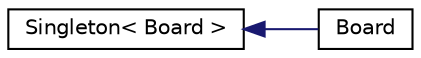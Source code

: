 digraph "Graphical Class Hierarchy"
{
  edge [fontname="Helvetica",fontsize="10",labelfontname="Helvetica",labelfontsize="10"];
  node [fontname="Helvetica",fontsize="10",shape=record];
  rankdir="LR";
  Node0 [label="Singleton\< Board \>",height=0.2,width=0.4,color="black", fillcolor="white", style="filled",URL="$d3/dbc/class_singleton.html"];
  Node0 -> Node1 [dir="back",color="midnightblue",fontsize="10",style="solid",fontname="Helvetica"];
  Node1 [label="Board",height=0.2,width=0.4,color="black", fillcolor="white", style="filled",URL="$d3/dfd/class_board.html"];
}
